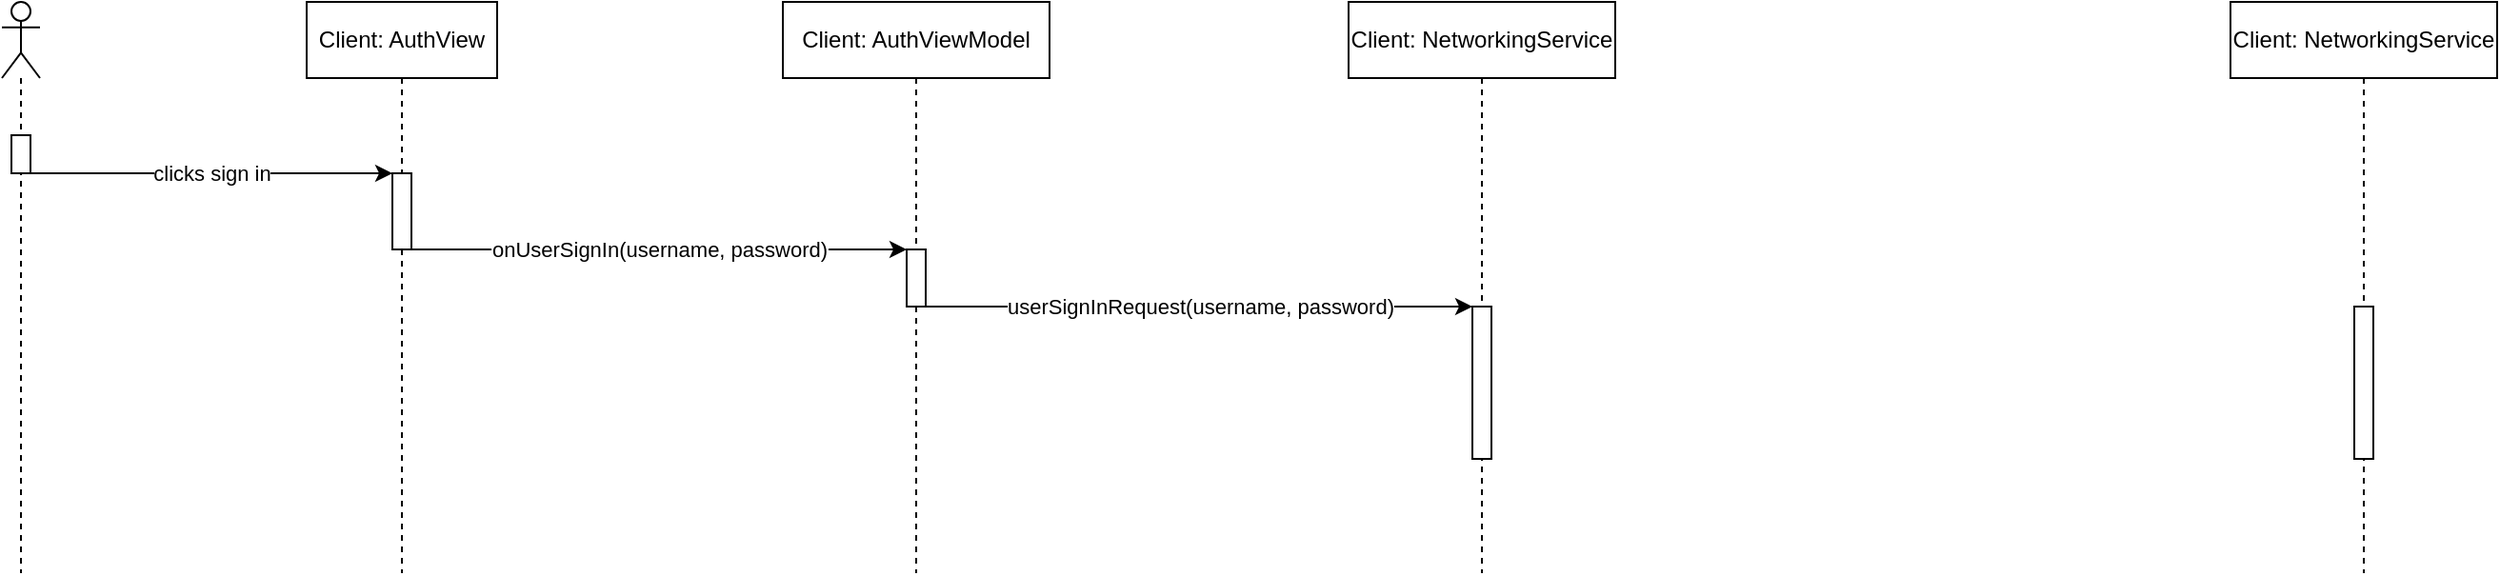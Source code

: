 <mxfile version="15.4.0" type="device"><diagram id="AVkWIeyY8WWyFPlLvNR4" name="Page-1"><mxGraphModel dx="1615" dy="604" grid="1" gridSize="10" guides="1" tooltips="1" connect="1" arrows="1" fold="1" page="1" pageScale="1" pageWidth="827" pageHeight="1169" math="0" shadow="0"><root><mxCell id="0"/><mxCell id="1" parent="0"/><mxCell id="72eDPwjWx7oaS-3wu11h-1" value="Client: AuthView" style="shape=umlLifeline;perimeter=lifelinePerimeter;whiteSpace=wrap;html=1;container=1;collapsible=0;recursiveResize=0;outlineConnect=0;" vertex="1" parent="1"><mxGeometry x="140" y="150" width="100" height="300" as="geometry"/></mxCell><mxCell id="72eDPwjWx7oaS-3wu11h-4" value="" style="html=1;points=[];perimeter=orthogonalPerimeter;" vertex="1" parent="72eDPwjWx7oaS-3wu11h-1"><mxGeometry x="45" y="90" width="10" height="40" as="geometry"/></mxCell><mxCell id="72eDPwjWx7oaS-3wu11h-2" value="" style="shape=umlLifeline;participant=umlActor;perimeter=lifelinePerimeter;whiteSpace=wrap;html=1;container=1;collapsible=0;recursiveResize=0;verticalAlign=top;spacingTop=36;outlineConnect=0;" vertex="1" parent="1"><mxGeometry x="-20" y="150" width="20" height="300" as="geometry"/></mxCell><mxCell id="72eDPwjWx7oaS-3wu11h-3" value="" style="html=1;points=[];perimeter=orthogonalPerimeter;" vertex="1" parent="72eDPwjWx7oaS-3wu11h-2"><mxGeometry x="5" y="70" width="10" height="20" as="geometry"/></mxCell><mxCell id="72eDPwjWx7oaS-3wu11h-5" value="clicks sign in" style="rounded=0;orthogonalLoop=1;jettySize=auto;html=1;" edge="1" parent="1" source="72eDPwjWx7oaS-3wu11h-3" target="72eDPwjWx7oaS-3wu11h-4"><mxGeometry relative="1" as="geometry"/></mxCell><mxCell id="72eDPwjWx7oaS-3wu11h-6" value="Client: AuthViewModel" style="shape=umlLifeline;perimeter=lifelinePerimeter;whiteSpace=wrap;html=1;container=1;collapsible=0;recursiveResize=0;outlineConnect=0;" vertex="1" parent="1"><mxGeometry x="390" y="150" width="140" height="300" as="geometry"/></mxCell><mxCell id="72eDPwjWx7oaS-3wu11h-8" value="" style="html=1;points=[];perimeter=orthogonalPerimeter;" vertex="1" parent="72eDPwjWx7oaS-3wu11h-6"><mxGeometry x="65" y="130" width="10" height="30" as="geometry"/></mxCell><mxCell id="72eDPwjWx7oaS-3wu11h-7" value="Client: NetworkingService" style="shape=umlLifeline;perimeter=lifelinePerimeter;whiteSpace=wrap;html=1;container=1;collapsible=0;recursiveResize=0;outlineConnect=0;" vertex="1" parent="1"><mxGeometry x="687" y="150" width="140" height="300" as="geometry"/></mxCell><mxCell id="72eDPwjWx7oaS-3wu11h-10" value="" style="html=1;points=[];perimeter=orthogonalPerimeter;" vertex="1" parent="72eDPwjWx7oaS-3wu11h-7"><mxGeometry x="65" y="160" width="10" height="80" as="geometry"/></mxCell><mxCell id="72eDPwjWx7oaS-3wu11h-9" value="onUserSignIn(username, password)" style="edgeStyle=none;rounded=0;orthogonalLoop=1;jettySize=auto;html=1;" edge="1" parent="1" source="72eDPwjWx7oaS-3wu11h-4" target="72eDPwjWx7oaS-3wu11h-8"><mxGeometry relative="1" as="geometry"/></mxCell><mxCell id="72eDPwjWx7oaS-3wu11h-11" value="userSignInRequest(username, password)" style="edgeStyle=none;rounded=0;orthogonalLoop=1;jettySize=auto;html=1;" edge="1" parent="1" source="72eDPwjWx7oaS-3wu11h-8" target="72eDPwjWx7oaS-3wu11h-10"><mxGeometry relative="1" as="geometry"/></mxCell><mxCell id="72eDPwjWx7oaS-3wu11h-12" value="Client: NetworkingService" style="shape=umlLifeline;perimeter=lifelinePerimeter;whiteSpace=wrap;html=1;container=1;collapsible=0;recursiveResize=0;outlineConnect=0;" vertex="1" parent="1"><mxGeometry x="1150" y="150" width="140" height="300" as="geometry"/></mxCell><mxCell id="72eDPwjWx7oaS-3wu11h-13" value="" style="html=1;points=[];perimeter=orthogonalPerimeter;" vertex="1" parent="72eDPwjWx7oaS-3wu11h-12"><mxGeometry x="65" y="160" width="10" height="80" as="geometry"/></mxCell></root></mxGraphModel></diagram></mxfile>